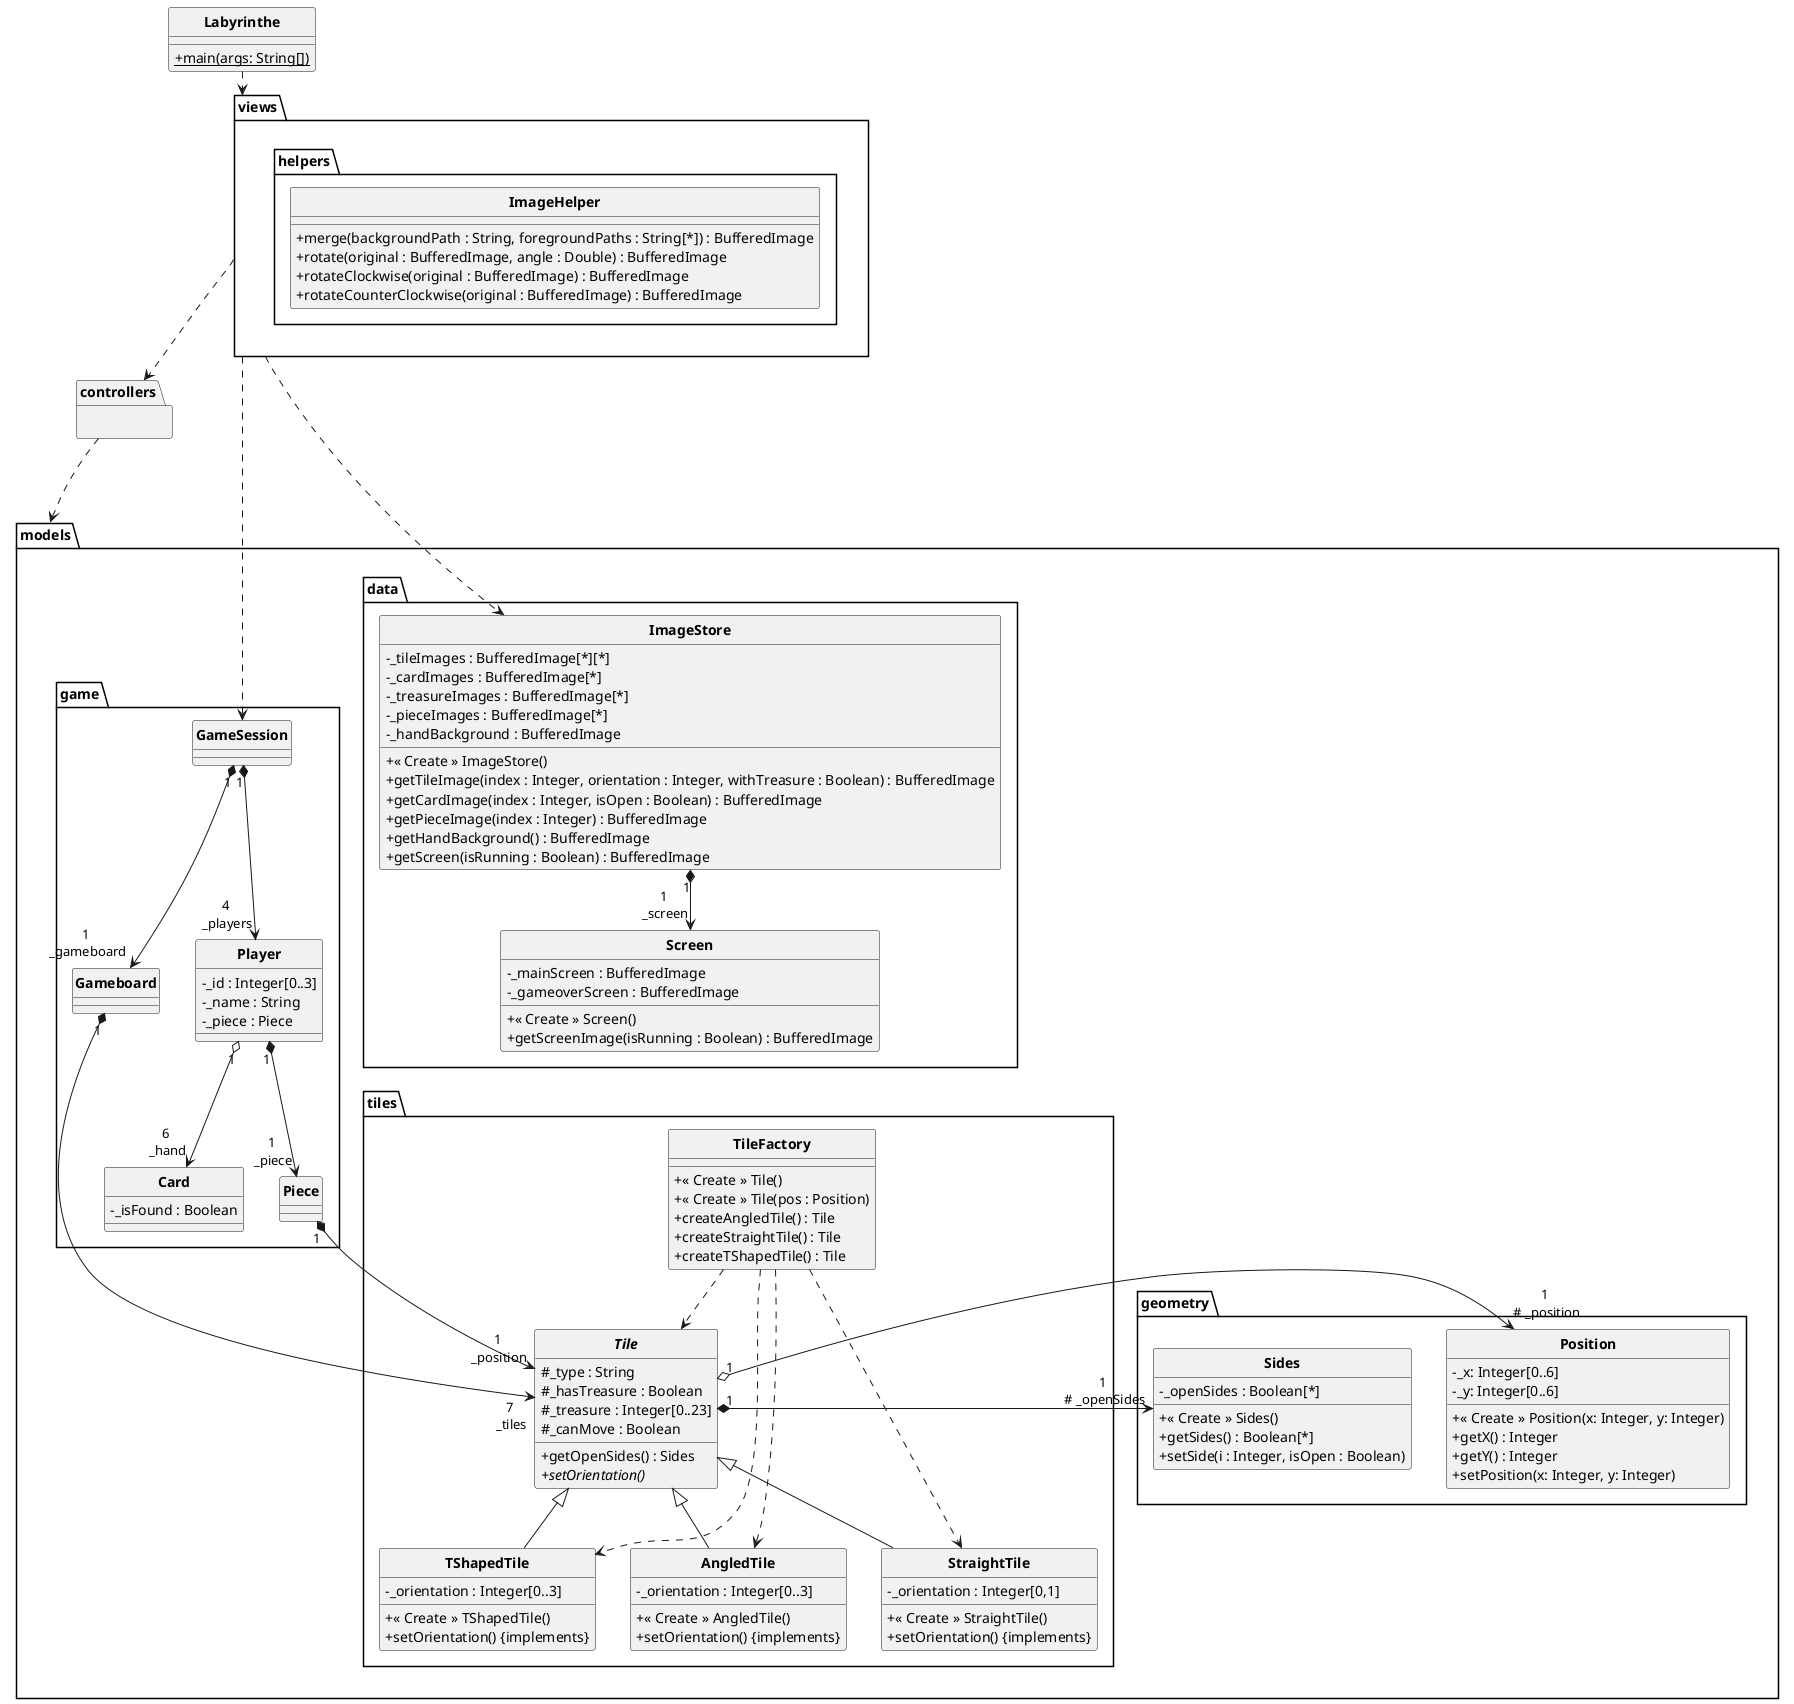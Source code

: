 @startuml Labyrinthe

skinparam style strictuml
skinparam classAttributeIconSize 0
skinparam classFontStyle Bold
hide enum methods

class Labyrinthe
{
    + {static} main(args: String[])
}

package views
{
	package helpers {
		'classe fournie :
		class ImageHelper {
			+ merge(backgroundPath : String, foregroundPaths : String[*]) : BufferedImage
			+ rotate(original : BufferedImage, angle : Double) : BufferedImage
			+ rotateClockwise(original : BufferedImage) : BufferedImage
			+ rotateCounterClockwise(original : BufferedImage) : BufferedImage
		}
	}
}

package controllers
{

}

package models
{
	package tiles {
		class TileFactory {
			+ « Create » Tile()
			+ « Create » Tile(pos : Position)
			+ createAngledTile() : Tile
			+ createStraightTile() : Tile
			+ createTShapedTile() : Tile
		}

		abstract class Tile {
			# _type : String
			# _hasTreasure : Boolean
			# _treasure : Integer[0..23]
			# _canMove : Boolean
			'récupérer les voies de passage :
			+ getOpenSides() : Sides
			+ {abstract}setOrientation()
		}
		class AngledTile extends Tile {
			- _orientation : Integer[0..3]
			+ « Create » AngledTile()
			+ setOrientation() {implements}
		}
		class StraightTile extends Tile {
			- _orientation : Integer[0,1]
			+ « Create » StraightTile()
			+ setOrientation() {implements}
		}
		class TShapedTile extends Tile {
			- _orientation : Integer[0..3]
			+ « Create » TShapedTile()
			+ setOrientation() {implements}
		}
	}

	package geometry {
		class Sides {
			- _openSides : Boolean[*]
			+ « Create » Sides()
			+ getSides() : Boolean[*]
			+ setSide(i : Integer, isOpen : Boolean)
		}

		class Position {
			- _x: Integer[0..6]
			- _y: Integer[0..6]
			+ « Create » Position(x: Integer, y: Integer)
			+ getX() : Integer
			+ getY() : Integer
			+ setPosition(x: Integer, y: Integer)
		}
	}

	package game {
		class GameSession {}
		class Gameboard {}
		'class Hallway {}
		class Card {
			- _isFound : Boolean
		}
		class Player {
			- _id : Integer[0..3]
			- _name : String
			- _piece : Piece
		}
		class Piece {
		}
    }

    package data {
		class ImageStore {
			'pour chaque tuile, ses positions :
			- _tileImages : BufferedImage[*][*]
			 'recto et verso de la carte, sans dessin :
			- _cardImages : BufferedImage[*]
			'à superposer avec les tuiles et les cartes :
			- _treasureImages : BufferedImage[*]
			'4 pions de couleurs différentes :
			- _pieceImages : BufferedImage[*]
			'zone joueur :
			- _handBackground : BufferedImage
			+ « Create » ImageStore()
			+ getTileImage(index : Integer, orientation : Integer, withTreasure : Boolean) : BufferedImage
			+ getCardImage(index : Integer, isOpen : Boolean) : BufferedImage
			+ getPieceImage(index : Integer) : BufferedImage
			+ getHandBackground() : BufferedImage
			+ getScreen(isRunning : Boolean) : BufferedImage
		}

		class Screen {
			- _mainScreen : BufferedImage
			- _gameoverScreen : BufferedImage
			+ « Create » Screen()
			'si le jeu est toujours en cours, retourner l'écran principal :
			+ getScreenImage(isRunning : Boolean) : BufferedImage
		}
	}
}

Labyrinthe ..> views
controllers ...> models
views ....> ImageStore
views ....> GameSession
views .> controllers
'Gameboard "1" *--> "6\n _hallways" Hallway
Gameboard "1" *---> "7\n _tiles" Tile
'Hallway "1" *--> "7\n _tiles_aligned" Tile
Player "1" o--> "6\n _hand" Card
Player "1" *--> "1\n _piece" Piece
Piece "1" *--> "1\n _position" Tile
GameSession "1" *--> "4\n _players" Player
GameSession "1" *--> "1\n _gameboard" Gameboard
ImageStore "1" *--> "1\n _screen" Screen
Tile "1" o-> "1\n # _position" Position
Tile "1" *-> "1\n # _openSides" Sides
TileFactory ..> AngledTile
TileFactory ..> StraightTile
TileFactory ..> TShapedTile
TileFactory ..> Tile
@enduml
